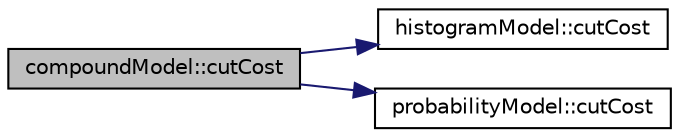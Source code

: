 digraph "compoundModel::cutCost"
{
  edge [fontname="Helvetica",fontsize="10",labelfontname="Helvetica",labelfontsize="10"];
  node [fontname="Helvetica",fontsize="10",shape=record];
  rankdir="LR";
  Node1 [label="compoundModel::cutCost",height=0.2,width=0.4,color="black", fillcolor="grey75", style="filled", fontcolor="black"];
  Node1 -> Node2 [color="midnightblue",fontsize="10",style="solid",fontname="Helvetica"];
  Node2 [label="histogramModel::cutCost",height=0.2,width=0.4,color="black", fillcolor="white", style="filled",URL="$classhistogram_model.html#ae1b6e5247c3c5fddff0ff32a7aff5365"];
  Node1 -> Node3 [color="midnightblue",fontsize="10",style="solid",fontname="Helvetica"];
  Node3 [label="probabilityModel::cutCost",height=0.2,width=0.4,color="black", fillcolor="white", style="filled",URL="$classprobability_model.html#a93730846f752dea968b81c2e9d087ff7",tooltip="return the probability std::vector "];
}
